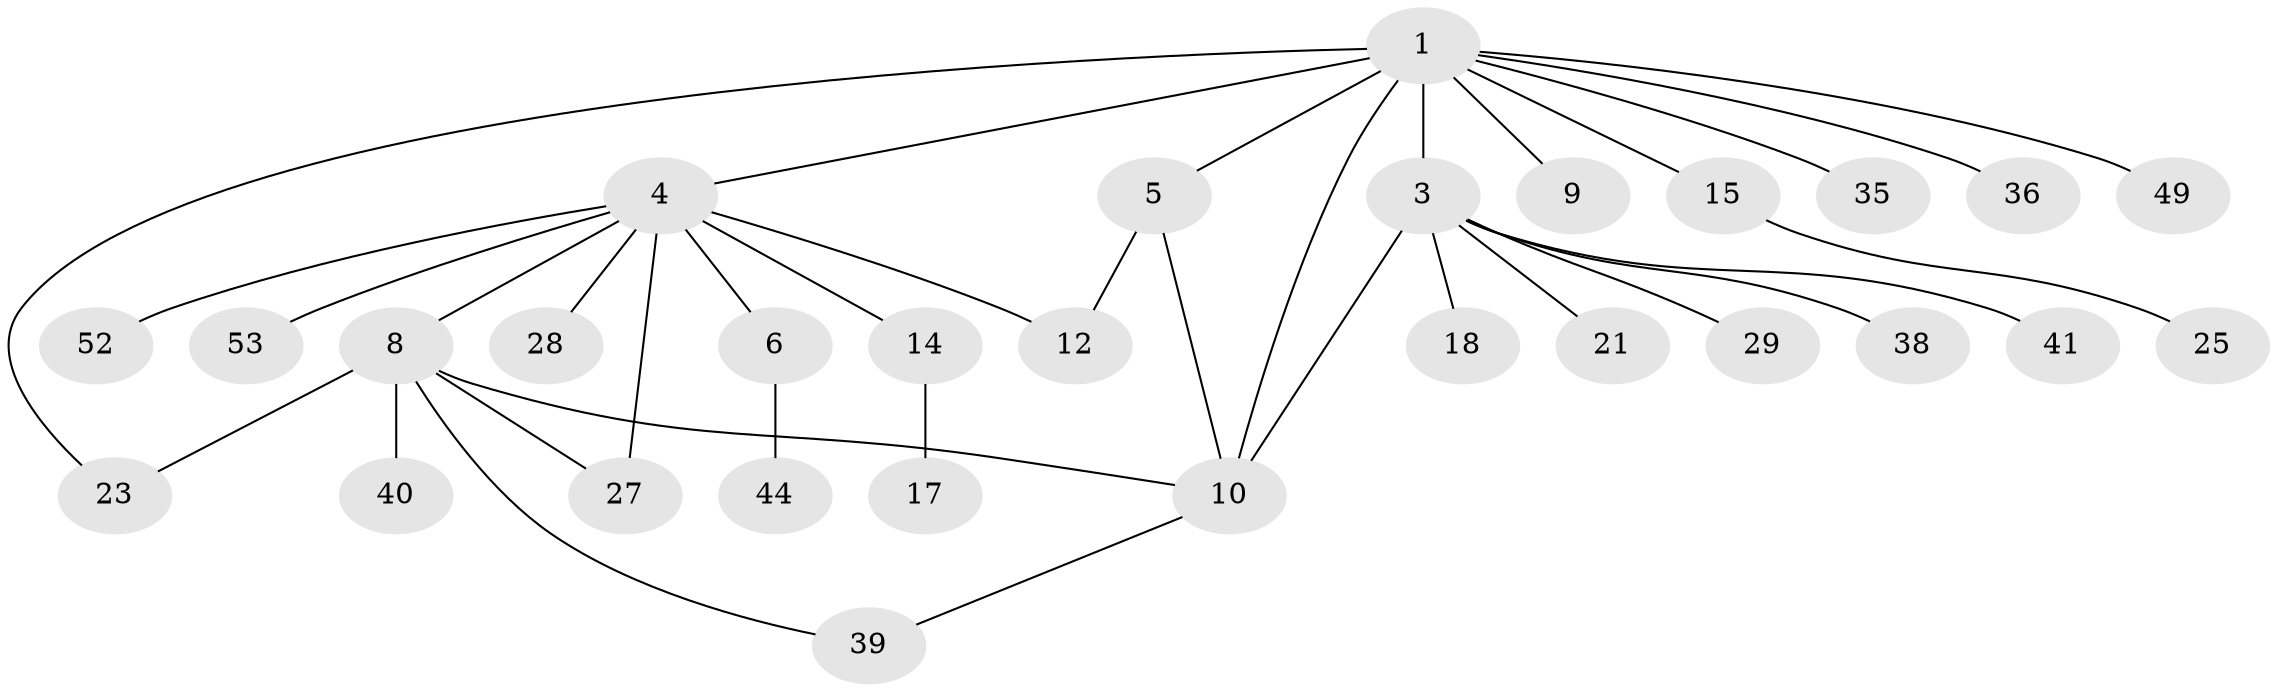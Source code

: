 // original degree distribution, {7: 0.01694915254237288, 5: 0.06779661016949153, 6: 0.05084745762711865, 4: 0.06779661016949153, 2: 0.3389830508474576, 1: 0.3898305084745763, 3: 0.06779661016949153}
// Generated by graph-tools (version 1.1) at 2025/13/03/09/25 04:13:28]
// undirected, 29 vertices, 35 edges
graph export_dot {
graph [start="1"]
  node [color=gray90,style=filled];
  1 [super="+33+20+2"];
  3 [super="+13+19"];
  4 [super="+7+22"];
  5 [super="+11"];
  6 [super="+42"];
  8 [super="+32+31+46"];
  9;
  10 [super="+48+56+37"];
  12 [super="+51"];
  14;
  15 [super="+30+16"];
  17 [super="+24"];
  18;
  21;
  23 [super="+54"];
  25 [super="+47"];
  27;
  28 [super="+45"];
  29;
  35;
  36;
  38;
  39;
  40;
  41;
  44;
  49;
  52;
  53;
  1 -- 9 [weight=2];
  1 -- 10 [weight=2];
  1 -- 23;
  1 -- 36;
  1 -- 35;
  1 -- 49;
  1 -- 3 [weight=2];
  1 -- 4;
  1 -- 5;
  1 -- 15;
  3 -- 18;
  3 -- 41;
  3 -- 21;
  3 -- 38;
  3 -- 10;
  3 -- 29;
  4 -- 6;
  4 -- 28;
  4 -- 52;
  4 -- 53;
  4 -- 8;
  4 -- 27;
  4 -- 14;
  4 -- 12;
  5 -- 12;
  5 -- 10;
  6 -- 44;
  8 -- 10;
  8 -- 40;
  8 -- 27;
  8 -- 23;
  8 -- 39;
  10 -- 39;
  14 -- 17;
  15 -- 25;
}
